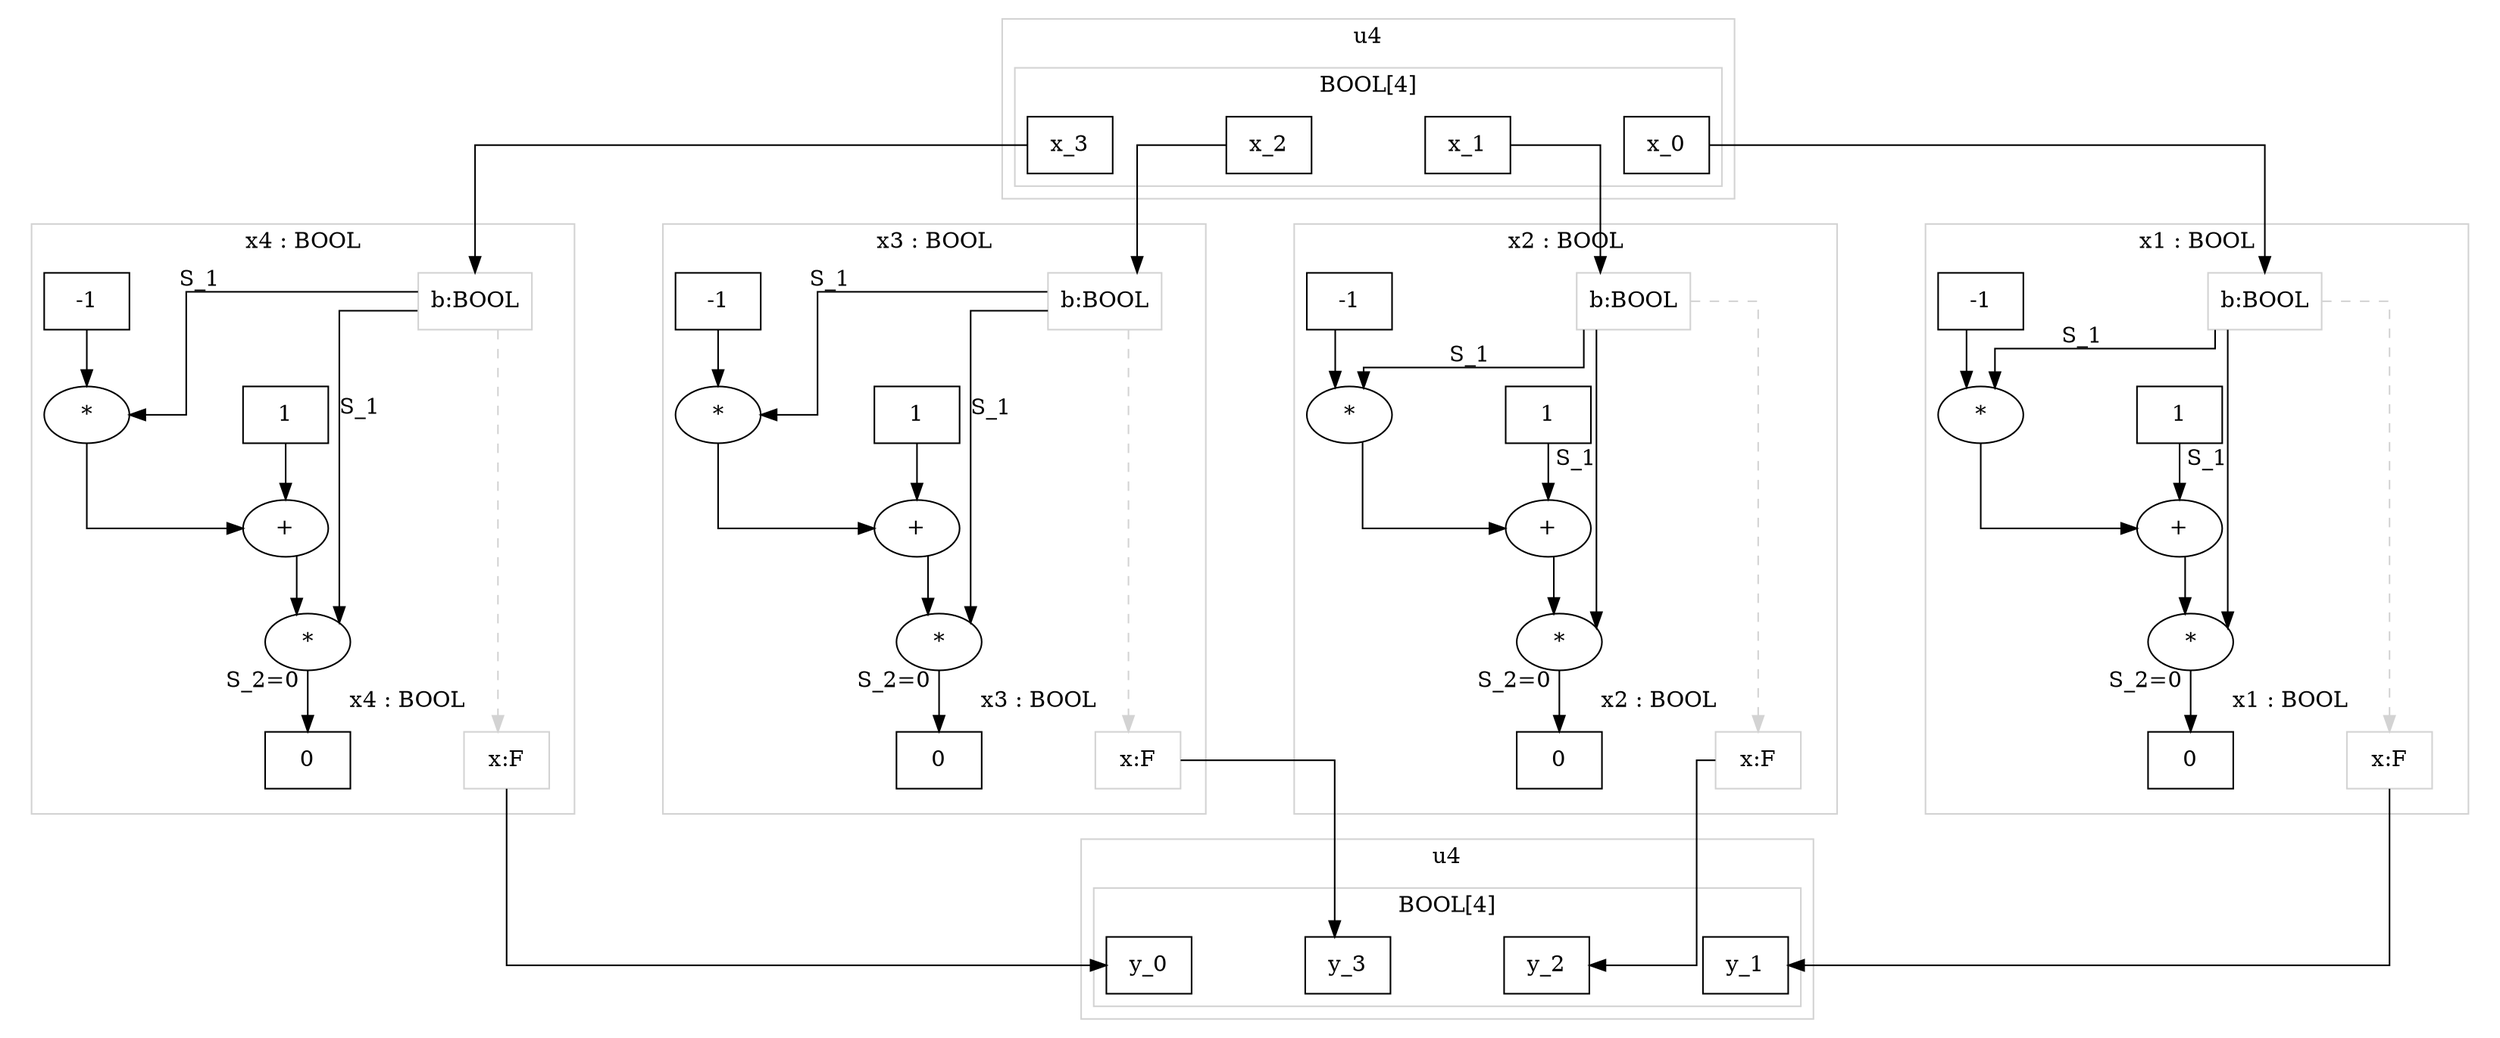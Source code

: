digraph u4SHIFTER {
	graph [center=true,
		forcelabels=true,
		nodesep=1.0,
		splines=ortho
	];
	subgraph clusteru41 {
		graph [color=lightgray,
			label=u4
		];
		subgraph clusterBOOL1 {
			graph [color=lightgray,
				label="BOOL[4]"
			];
			nb11	[label=x_0,
				shape=box];
			nb12	[label=x_1,
				shape=box];
			nb13	[label=x_2,
				shape=box];
			nb14	[label=x_3,
				shape=box];
		}
	}
	subgraph clusterCONS {
		graph [color=white];
		subgraph clusterBCONSB4 {
			graph [color=lightgray,
				label="x4 : BOOL"
			];
			subgraph clusterBCONS1out {
				graph [color=white];
				nCONSB48	[color=lightgrey,
					label="x:F",
					shape=box];
				nCONSB47	[label=0,
					shape=box];
			}
			nCONSB41	[color=lightgray,
				label="b:BOOL",
				shape=box];
			nCONSB44	[label="*"];
			nCONSB41 -> nCONSB44	[xlabel=S_1];
			nCONSB46	[label="*"];
			nCONSB41 -> nCONSB46	[xlabel=S_1];
			nCONSB41 -> nCONSB48	[color=lightgrey,
				style=dashed];
			nCONSB45	[label="+"];
			nCONSB44 -> nCONSB45;
			nCONSB46 -> nCONSB47	[xlabel="S_2=0 "];
			nCONSB42	[label=1,
				shape=box];
			nCONSB42 -> nCONSB45;
			nCONSB45 -> nCONSB46;
			nCONSB43	[label=-1,
				shape=box];
			nCONSB43 -> nCONSB44;
		}
		subgraph clusterBCONSB3 {
			graph [color=lightgray,
				label="x3 : BOOL"
			];
			subgraph clusterBCONS1out {
				graph [color=white];
				nCONSB38	[color=lightgrey,
					label="x:F",
					shape=box];
				nCONSB37	[label=0,
					shape=box];
			}
			nCONSB31	[color=lightgray,
				label="b:BOOL",
				shape=box];
			nCONSB34	[label="*"];
			nCONSB31 -> nCONSB34	[xlabel=S_1];
			nCONSB36	[label="*"];
			nCONSB31 -> nCONSB36	[xlabel=S_1];
			nCONSB31 -> nCONSB38	[color=lightgrey,
				style=dashed];
			nCONSB35	[label="+"];
			nCONSB34 -> nCONSB35;
			nCONSB36 -> nCONSB37	[xlabel="S_2=0 "];
			nCONSB32	[label=1,
				shape=box];
			nCONSB32 -> nCONSB35;
			nCONSB35 -> nCONSB36;
			nCONSB33	[label=-1,
				shape=box];
			nCONSB33 -> nCONSB34;
		}
		subgraph clusterBCONSB2 {
			graph [color=lightgray,
				label="x2 : BOOL"
			];
			subgraph clusterBCONS1out {
				graph [color=white];
				nCONSB28	[color=lightgrey,
					label="x:F",
					shape=box];
				nCONSB27	[label=0,
					shape=box];
			}
			nCONSB21	[color=lightgray,
				label="b:BOOL",
				shape=box];
			nCONSB24	[label="*"];
			nCONSB21 -> nCONSB24	[xlabel=S_1];
			nCONSB26	[label="*"];
			nCONSB21 -> nCONSB26	[xlabel=S_1];
			nCONSB21 -> nCONSB28	[color=lightgrey,
				style=dashed];
			nCONSB25	[label="+"];
			nCONSB24 -> nCONSB25;
			nCONSB26 -> nCONSB27	[xlabel="S_2=0 "];
			nCONSB22	[label=1,
				shape=box];
			nCONSB22 -> nCONSB25;
			nCONSB25 -> nCONSB26;
			nCONSB23	[label=-1,
				shape=box];
			nCONSB23 -> nCONSB24;
		}
		subgraph clusterBCONS1 {
			graph [color=lightgray,
				label="x1 : BOOL"
			];
			subgraph clusterBCONS1out {
				graph [color=white];
				nCONSB18	[color=lightgrey,
					label="x:F",
					shape=box];
				nCONSB17	[label=0,
					shape=box];
			}
			nCONSB11	[color=lightgray,
				label="b:BOOL",
				shape=box];
			nCONSB14	[label="*"];
			nCONSB11 -> nCONSB14	[xlabel=S_1];
			nCONSB16	[label="*"];
			nCONSB11 -> nCONSB16	[xlabel=S_1];
			nCONSB11 -> nCONSB18	[color=lightgrey,
				style=dashed];
			nCONSB15	[label="+"];
			nCONSB14 -> nCONSB15;
			nCONSB16 -> nCONSB17	[xlabel="S_2=0 "];
			nCONSB12	[label=1,
				shape=box];
			nCONSB12 -> nCONSB15;
			nCONSB15 -> nCONSB16;
			nCONSB13	[label=-1,
				shape=box];
			nCONSB13 -> nCONSB14;
		}
	}
	subgraph clusteru42 {
		graph [color=lightgray,
			label=u4
		];
		subgraph clusterBOOL2 {
			graph [color=lightgray,
				label="BOOL[4]"
			];
			nb21	[label=y_0,
				shape=box];
			nb22	[label=y_1,
				shape=box];
			nb23	[label=y_2,
				shape=box];
			nb24	[label=y_3,
				shape=box];
		}
	}
	nb11 -> nCONSB11;
	nb12 -> nCONSB21;
	nb13 -> nCONSB31;
	nb14 -> nCONSB41;
	nCONSB18 -> nb22;
	nCONSB28 -> nb23;
	nCONSB38 -> nb24;
	nCONSB48 -> nb21;
}
